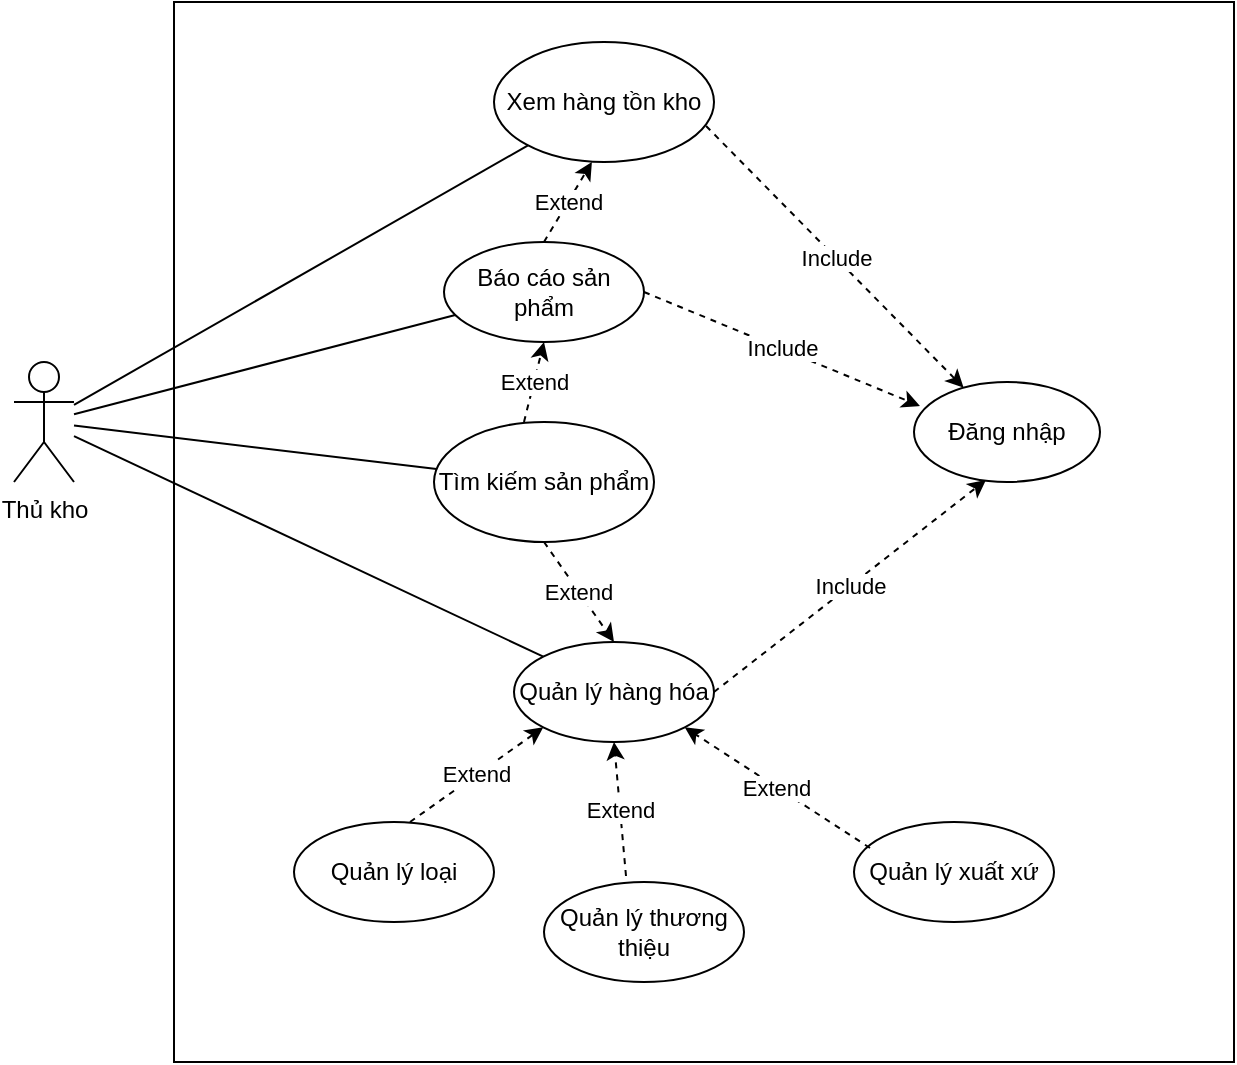 <mxfile version="13.9.9" type="device"><diagram id="wKGppsZCabxawa4MB4gr" name="Page-1"><mxGraphModel dx="852" dy="1595" grid="1" gridSize="10" guides="1" tooltips="1" connect="1" arrows="1" fold="1" page="1" pageScale="1" pageWidth="850" pageHeight="1100" math="0" shadow="0"><root><mxCell id="0"/><mxCell id="1" parent="0"/><mxCell id="JmrGelO_igkIekRhrfiD-1" value="Thủ kho" style="shape=umlActor;verticalLabelPosition=bottom;verticalAlign=top;html=1;outlineConnect=0;" parent="1" vertex="1"><mxGeometry x="160" y="120" width="30" height="60" as="geometry"/></mxCell><mxCell id="JmrGelO_igkIekRhrfiD-2" value="" style="whiteSpace=wrap;html=1;aspect=fixed;fillColor=none;" parent="1" vertex="1"><mxGeometry x="240" y="-60" width="530" height="530" as="geometry"/></mxCell><mxCell id="JmrGelO_igkIekRhrfiD-6" value="" style="endArrow=none;html=1;" parent="1" source="JmrGelO_igkIekRhrfiD-1" target="cUdRhWH7QpMMQfRRAqWm-3" edge="1"><mxGeometry width="50" height="50" relative="1" as="geometry"><mxPoint x="400" y="280" as="sourcePoint"/><mxPoint x="250" y="200" as="targetPoint"/></mxGeometry></mxCell><mxCell id="JmrGelO_igkIekRhrfiD-11" value="Đăng nhập" style="ellipse;whiteSpace=wrap;html=1;fillColor=none;" parent="1" vertex="1"><mxGeometry x="610" y="130" width="93" height="50" as="geometry"/></mxCell><mxCell id="S3ANLeLBjd6ZDgGp_tID-1" value="Xem hàng tồn kho" style="ellipse;whiteSpace=wrap;html=1;fillColor=none;" parent="1" vertex="1"><mxGeometry x="400" y="-40" width="110" height="60" as="geometry"/></mxCell><mxCell id="gBHfHlNmuSSrXy5q1kYB-1" value="Quản lý hàng hóa" style="ellipse;whiteSpace=wrap;html=1;fillColor=none;" parent="1" vertex="1"><mxGeometry x="410" y="260" width="100" height="50" as="geometry"/></mxCell><mxCell id="wXb6Ao_QRuHg6Fd0CA7c-1" value="Báo cáo sản phẩm" style="ellipse;whiteSpace=wrap;html=1;fillColor=none;" parent="1" vertex="1"><mxGeometry x="375" y="60" width="100" height="50" as="geometry"/></mxCell><mxCell id="cUdRhWH7QpMMQfRRAqWm-1" value="Extend" style="endArrow=classic;html=1;dashed=1;entryX=0.5;entryY=0;entryDx=0;entryDy=0;exitX=0.5;exitY=1;exitDx=0;exitDy=0;" parent="1" source="cUdRhWH7QpMMQfRRAqWm-3" target="gBHfHlNmuSSrXy5q1kYB-1" edge="1"><mxGeometry width="50" height="50" relative="1" as="geometry"><mxPoint x="780" y="230" as="sourcePoint"/><mxPoint x="760" y="127" as="targetPoint"/></mxGeometry></mxCell><mxCell id="cUdRhWH7QpMMQfRRAqWm-3" value="Tìm kiếm sản phẩm" style="ellipse;whiteSpace=wrap;html=1;fillColor=none;" parent="1" vertex="1"><mxGeometry x="370" y="150" width="110" height="60" as="geometry"/></mxCell><mxCell id="cUdRhWH7QpMMQfRRAqWm-4" value="" style="endArrow=none;html=1;" parent="1" source="JmrGelO_igkIekRhrfiD-1" target="S3ANLeLBjd6ZDgGp_tID-1" edge="1"><mxGeometry width="50" height="50" relative="1" as="geometry"><mxPoint x="180" y="167.895" as="sourcePoint"/><mxPoint x="260" y="210" as="targetPoint"/></mxGeometry></mxCell><mxCell id="cUdRhWH7QpMMQfRRAqWm-6" value="" style="endArrow=none;html=1;" parent="1" source="JmrGelO_igkIekRhrfiD-1" target="wXb6Ao_QRuHg6Fd0CA7c-1" edge="1"><mxGeometry width="50" height="50" relative="1" as="geometry"><mxPoint x="190" y="165" as="sourcePoint"/><mxPoint x="428.069" y="85.644" as="targetPoint"/></mxGeometry></mxCell><mxCell id="cUdRhWH7QpMMQfRRAqWm-7" value="" style="endArrow=none;html=1;entryX=0;entryY=0;entryDx=0;entryDy=0;" parent="1" source="JmrGelO_igkIekRhrfiD-1" target="gBHfHlNmuSSrXy5q1kYB-1" edge="1"><mxGeometry width="50" height="50" relative="1" as="geometry"><mxPoint x="180" y="167.353" as="sourcePoint"/><mxPoint x="384.296" y="267.498" as="targetPoint"/></mxGeometry></mxCell><mxCell id="cUdRhWH7QpMMQfRRAqWm-8" value="Include" style="endArrow=classic;html=1;dashed=1;entryX=0.032;entryY=0.24;entryDx=0;entryDy=0;exitX=1;exitY=0.5;exitDx=0;exitDy=0;entryPerimeter=0;" parent="1" source="wXb6Ao_QRuHg6Fd0CA7c-1" target="JmrGelO_igkIekRhrfiD-11" edge="1"><mxGeometry width="50" height="50" relative="1" as="geometry"><mxPoint x="489.915" y="198.336" as="sourcePoint"/><mxPoint x="600" y="195" as="targetPoint"/></mxGeometry></mxCell><mxCell id="cUdRhWH7QpMMQfRRAqWm-10" value="Include" style="endArrow=classic;html=1;dashed=1;entryX=0.387;entryY=0.98;entryDx=0;entryDy=0;exitX=1;exitY=0.5;exitDx=0;exitDy=0;entryPerimeter=0;" parent="1" source="gBHfHlNmuSSrXy5q1kYB-1" target="JmrGelO_igkIekRhrfiD-11" edge="1"><mxGeometry width="50" height="50" relative="1" as="geometry"><mxPoint x="470" y="315" as="sourcePoint"/><mxPoint x="620" y="215" as="targetPoint"/></mxGeometry></mxCell><mxCell id="cUdRhWH7QpMMQfRRAqWm-11" value="Include" style="endArrow=classic;html=1;dashed=1;exitX=0.964;exitY=0.7;exitDx=0;exitDy=0;exitPerimeter=0;" parent="1" source="S3ANLeLBjd6ZDgGp_tID-1" target="JmrGelO_igkIekRhrfiD-11" edge="1"><mxGeometry width="50" height="50" relative="1" as="geometry"><mxPoint x="480" y="325" as="sourcePoint"/><mxPoint x="630" y="225" as="targetPoint"/></mxGeometry></mxCell><mxCell id="cUdRhWH7QpMMQfRRAqWm-13" value="Extend" style="endArrow=classic;html=1;dashed=1;entryX=0.445;entryY=1;entryDx=0;entryDy=0;entryPerimeter=0;exitX=0.5;exitY=0;exitDx=0;exitDy=0;" parent="1" source="wXb6Ao_QRuHg6Fd0CA7c-1" target="S3ANLeLBjd6ZDgGp_tID-1" edge="1"><mxGeometry width="50" height="50" relative="1" as="geometry"><mxPoint x="590" y="103" as="sourcePoint"/><mxPoint x="570" as="targetPoint"/></mxGeometry></mxCell><mxCell id="6ItoQJgSj75XXpgMhK8K-3" value="Quản lý loại" style="ellipse;whiteSpace=wrap;html=1;fillColor=none;" parent="1" vertex="1"><mxGeometry x="300" y="350" width="100" height="50" as="geometry"/></mxCell><mxCell id="6ItoQJgSj75XXpgMhK8K-4" value="Quản lý thương thiệu" style="ellipse;whiteSpace=wrap;html=1;fillColor=none;" parent="1" vertex="1"><mxGeometry x="425" y="380" width="100" height="50" as="geometry"/></mxCell><mxCell id="6ItoQJgSj75XXpgMhK8K-6" value="Quản lý xuất xứ" style="ellipse;whiteSpace=wrap;html=1;fillColor=none;" parent="1" vertex="1"><mxGeometry x="580" y="350" width="100" height="50" as="geometry"/></mxCell><mxCell id="6ItoQJgSj75XXpgMhK8K-7" value="Extend" style="endArrow=classic;html=1;dashed=1;exitX=0.409;exitY=0;exitDx=0;exitDy=0;exitPerimeter=0;entryX=0.5;entryY=1;entryDx=0;entryDy=0;" parent="1" source="cUdRhWH7QpMMQfRRAqWm-3" target="wXb6Ao_QRuHg6Fd0CA7c-1" edge="1"><mxGeometry width="50" height="50" relative="1" as="geometry"><mxPoint x="445" y="210" as="sourcePoint"/><mxPoint x="170" y="60" as="targetPoint"/></mxGeometry></mxCell><mxCell id="6ItoQJgSj75XXpgMhK8K-8" value="Extend" style="endArrow=classic;html=1;dashed=1;entryX=0;entryY=1;entryDx=0;entryDy=0;exitX=0.58;exitY=0;exitDx=0;exitDy=0;exitPerimeter=0;" parent="1" source="6ItoQJgSj75XXpgMhK8K-3" target="gBHfHlNmuSSrXy5q1kYB-1" edge="1"><mxGeometry width="50" height="50" relative="1" as="geometry"><mxPoint x="430" y="220" as="sourcePoint"/><mxPoint x="470" y="270" as="targetPoint"/></mxGeometry></mxCell><mxCell id="6ItoQJgSj75XXpgMhK8K-9" value="Extend" style="endArrow=classic;html=1;dashed=1;entryX=0.5;entryY=1;entryDx=0;entryDy=0;exitX=0.41;exitY=-0.06;exitDx=0;exitDy=0;exitPerimeter=0;" parent="1" source="6ItoQJgSj75XXpgMhK8K-4" target="gBHfHlNmuSSrXy5q1kYB-1" edge="1"><mxGeometry width="50" height="50" relative="1" as="geometry"><mxPoint x="408" y="380" as="sourcePoint"/><mxPoint x="434.645" y="312.678" as="targetPoint"/></mxGeometry></mxCell><mxCell id="6ItoQJgSj75XXpgMhK8K-10" value="Extend" style="endArrow=classic;html=1;dashed=1;entryX=1;entryY=1;entryDx=0;entryDy=0;exitX=0.08;exitY=0.26;exitDx=0;exitDy=0;exitPerimeter=0;" parent="1" source="6ItoQJgSj75XXpgMhK8K-6" target="gBHfHlNmuSSrXy5q1kYB-1" edge="1"><mxGeometry width="50" height="50" relative="1" as="geometry"><mxPoint x="591" y="349" as="sourcePoint"/><mxPoint x="470" y="320" as="targetPoint"/></mxGeometry></mxCell></root></mxGraphModel></diagram></mxfile>